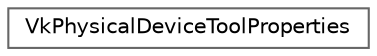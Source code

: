 digraph "类继承关系图"
{
 // LATEX_PDF_SIZE
  bgcolor="transparent";
  edge [fontname=Helvetica,fontsize=10,labelfontname=Helvetica,labelfontsize=10];
  node [fontname=Helvetica,fontsize=10,shape=box,height=0.2,width=0.4];
  rankdir="LR";
  Node0 [id="Node000000",label="VkPhysicalDeviceToolProperties",height=0.2,width=0.4,color="grey40", fillcolor="white", style="filled",URL="$struct_vk_physical_device_tool_properties.html",tooltip=" "];
}
